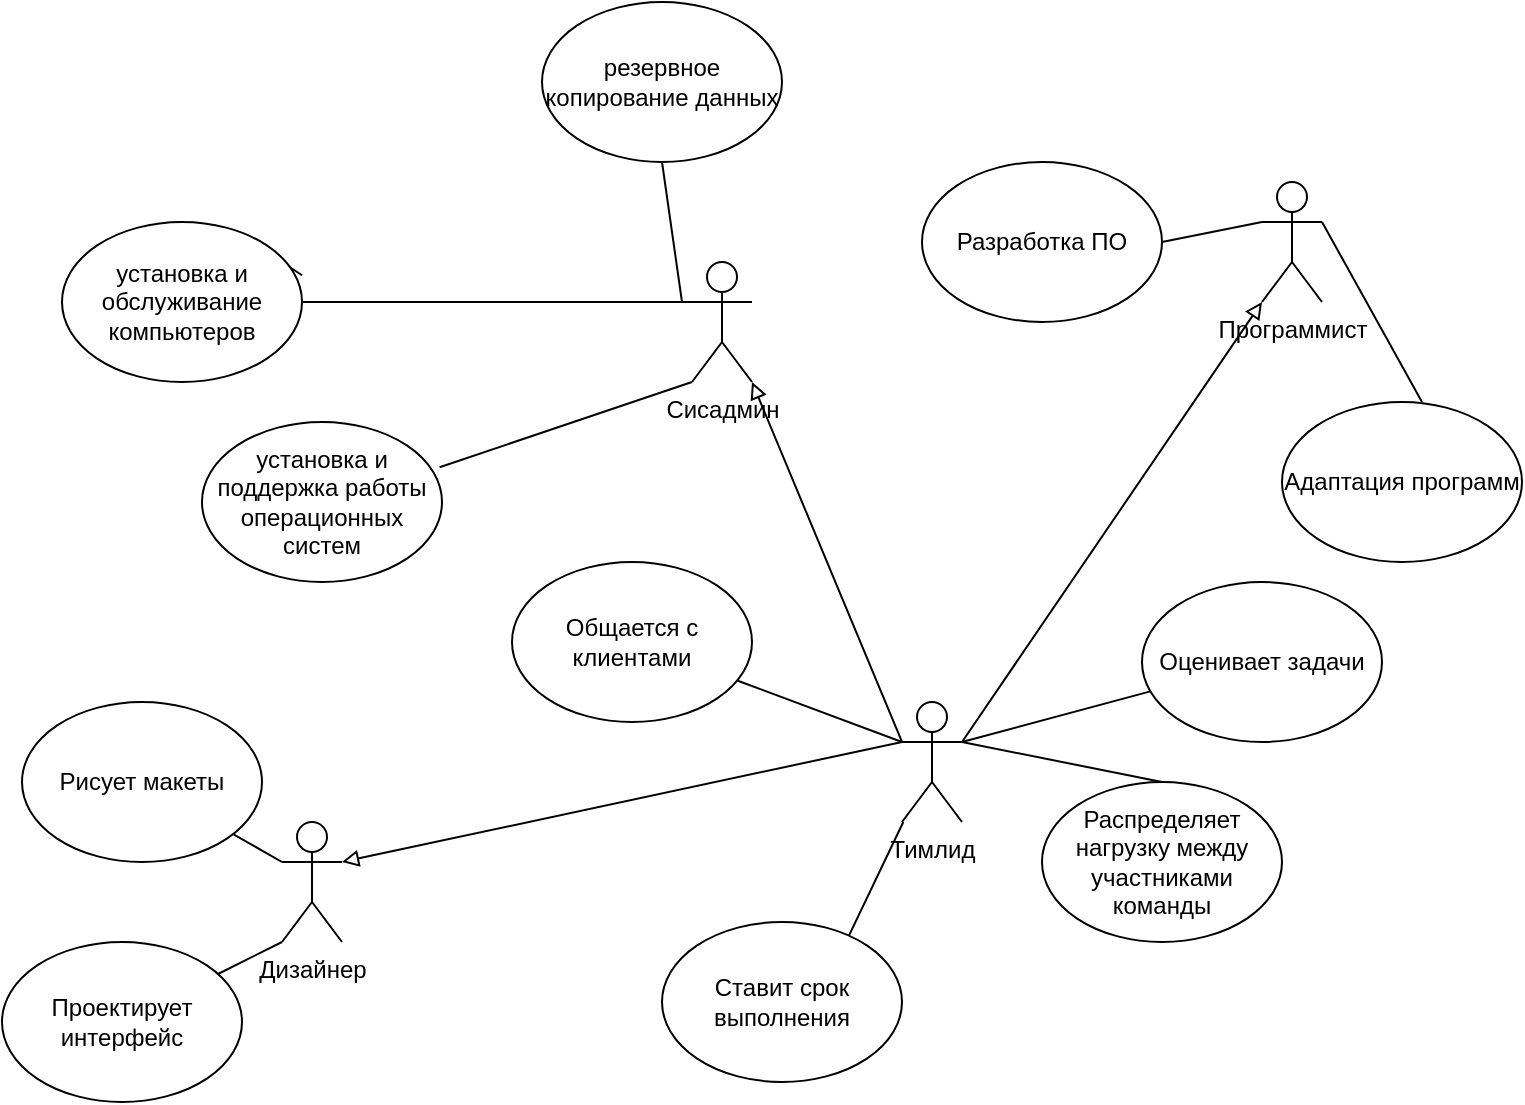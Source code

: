 <mxfile version="20.8.5" type="github">
  <diagram id="k9C00mr_UZcgsTcRLkTQ" name="Страница 1">
    <mxGraphModel dx="1002" dy="545" grid="1" gridSize="10" guides="1" tooltips="1" connect="1" arrows="1" fold="1" page="1" pageScale="1" pageWidth="827" pageHeight="1169" math="0" shadow="0">
      <root>
        <mxCell id="0" />
        <mxCell id="1" parent="0" />
        <mxCell id="s41R-FouC1eHWV2C0yNz-41" value="Сисадмин" style="shape=umlActor;verticalLabelPosition=bottom;verticalAlign=top;html=1;outlineConnect=0;" vertex="1" parent="1">
          <mxGeometry x="715" y="190" width="30" height="60" as="geometry" />
        </mxCell>
        <mxCell id="s41R-FouC1eHWV2C0yNz-42" value="Дизайнер" style="shape=umlActor;verticalLabelPosition=bottom;verticalAlign=top;html=1;outlineConnect=0;" vertex="1" parent="1">
          <mxGeometry x="510" y="470" width="30" height="60" as="geometry" />
        </mxCell>
        <mxCell id="s41R-FouC1eHWV2C0yNz-43" value="Программист" style="shape=umlActor;verticalLabelPosition=bottom;verticalAlign=top;html=1;outlineConnect=0;" vertex="1" parent="1">
          <mxGeometry x="1000" y="150" width="30" height="60" as="geometry" />
        </mxCell>
        <mxCell id="s41R-FouC1eHWV2C0yNz-44" value="Тимлид" style="shape=umlActor;verticalLabelPosition=bottom;verticalAlign=top;html=1;outlineConnect=0;" vertex="1" parent="1">
          <mxGeometry x="820" y="410" width="30" height="60" as="geometry" />
        </mxCell>
        <mxCell id="s41R-FouC1eHWV2C0yNz-45" value="" style="endArrow=none;html=1;rounded=0;exitX=1;exitY=0.333;exitDx=0;exitDy=0;exitPerimeter=0;startArrow=none;" edge="1" parent="1" source="s41R-FouC1eHWV2C0yNz-69">
          <mxGeometry width="50" height="50" relative="1" as="geometry">
            <mxPoint x="460" y="240" as="sourcePoint" />
            <mxPoint x="510" y="190" as="targetPoint" />
          </mxGeometry>
        </mxCell>
        <mxCell id="s41R-FouC1eHWV2C0yNz-46" value="установка и поддержка работы операционных систем" style="ellipse;whiteSpace=wrap;html=1;" vertex="1" parent="1">
          <mxGeometry x="470" y="270" width="120" height="80" as="geometry" />
        </mxCell>
        <mxCell id="s41R-FouC1eHWV2C0yNz-47" value="резервное копирование данных" style="ellipse;whiteSpace=wrap;html=1;" vertex="1" parent="1">
          <mxGeometry x="640" y="60" width="120" height="80" as="geometry" />
        </mxCell>
        <mxCell id="s41R-FouC1eHWV2C0yNz-48" value="" style="endArrow=none;html=1;rounded=0;exitX=0;exitY=1;exitDx=0;exitDy=0;exitPerimeter=0;entryX=0.99;entryY=0.283;entryDx=0;entryDy=0;entryPerimeter=0;" edge="1" parent="1" source="s41R-FouC1eHWV2C0yNz-41" target="s41R-FouC1eHWV2C0yNz-46">
          <mxGeometry width="50" height="50" relative="1" as="geometry">
            <mxPoint x="470" y="310" as="sourcePoint" />
            <mxPoint x="520" y="260" as="targetPoint" />
          </mxGeometry>
        </mxCell>
        <mxCell id="s41R-FouC1eHWV2C0yNz-49" value="" style="endArrow=none;html=1;rounded=0;exitX=0.5;exitY=1;exitDx=0;exitDy=0;" edge="1" parent="1" source="s41R-FouC1eHWV2C0yNz-47">
          <mxGeometry width="50" height="50" relative="1" as="geometry">
            <mxPoint x="690" y="130" as="sourcePoint" />
            <mxPoint x="710" y="210" as="targetPoint" />
          </mxGeometry>
        </mxCell>
        <mxCell id="s41R-FouC1eHWV2C0yNz-50" value="Разработка ПО" style="ellipse;whiteSpace=wrap;html=1;" vertex="1" parent="1">
          <mxGeometry x="830" y="140" width="120" height="80" as="geometry" />
        </mxCell>
        <mxCell id="s41R-FouC1eHWV2C0yNz-51" value="Адаптация программ" style="ellipse;whiteSpace=wrap;html=1;" vertex="1" parent="1">
          <mxGeometry x="1010" y="260" width="120" height="80" as="geometry" />
        </mxCell>
        <mxCell id="s41R-FouC1eHWV2C0yNz-52" value="Рисует макеты" style="ellipse;whiteSpace=wrap;html=1;" vertex="1" parent="1">
          <mxGeometry x="380" y="410" width="120" height="80" as="geometry" />
        </mxCell>
        <mxCell id="s41R-FouC1eHWV2C0yNz-53" value="Проектирует интерфейс" style="ellipse;whiteSpace=wrap;html=1;" vertex="1" parent="1">
          <mxGeometry x="370" y="530" width="120" height="80" as="geometry" />
        </mxCell>
        <mxCell id="s41R-FouC1eHWV2C0yNz-54" value="" style="endArrow=none;html=1;rounded=0;" edge="1" parent="1" target="s41R-FouC1eHWV2C0yNz-52">
          <mxGeometry width="50" height="50" relative="1" as="geometry">
            <mxPoint x="510" y="490" as="sourcePoint" />
            <mxPoint x="500" y="490" as="targetPoint" />
          </mxGeometry>
        </mxCell>
        <mxCell id="s41R-FouC1eHWV2C0yNz-55" value="" style="endArrow=none;html=1;rounded=0;entryX=0;entryY=1;entryDx=0;entryDy=0;entryPerimeter=0;" edge="1" parent="1" source="s41R-FouC1eHWV2C0yNz-53" target="s41R-FouC1eHWV2C0yNz-42">
          <mxGeometry width="50" height="50" relative="1" as="geometry">
            <mxPoint x="460" y="600" as="sourcePoint" />
            <mxPoint x="510" y="550" as="targetPoint" />
          </mxGeometry>
        </mxCell>
        <mxCell id="s41R-FouC1eHWV2C0yNz-56" value="Распределяет нагрузку между участниками команды" style="ellipse;whiteSpace=wrap;html=1;" vertex="1" parent="1">
          <mxGeometry x="890" y="450" width="120" height="80" as="geometry" />
        </mxCell>
        <mxCell id="s41R-FouC1eHWV2C0yNz-57" value="Общается с клиентами" style="ellipse;whiteSpace=wrap;html=1;" vertex="1" parent="1">
          <mxGeometry x="625" y="340" width="120" height="80" as="geometry" />
        </mxCell>
        <mxCell id="s41R-FouC1eHWV2C0yNz-58" value="Ставит срок выполнения" style="ellipse;whiteSpace=wrap;html=1;" vertex="1" parent="1">
          <mxGeometry x="700" y="520" width="120" height="80" as="geometry" />
        </mxCell>
        <mxCell id="s41R-FouC1eHWV2C0yNz-59" value="Оценивает задачи" style="ellipse;whiteSpace=wrap;html=1;" vertex="1" parent="1">
          <mxGeometry x="940" y="350" width="120" height="80" as="geometry" />
        </mxCell>
        <mxCell id="s41R-FouC1eHWV2C0yNz-60" value="" style="endArrow=none;html=1;rounded=0;exitX=1;exitY=0.333;exitDx=0;exitDy=0;exitPerimeter=0;" edge="1" parent="1" source="s41R-FouC1eHWV2C0yNz-44" target="s41R-FouC1eHWV2C0yNz-59">
          <mxGeometry width="50" height="50" relative="1" as="geometry">
            <mxPoint x="1030" y="520" as="sourcePoint" />
            <mxPoint x="1080" y="470" as="targetPoint" />
          </mxGeometry>
        </mxCell>
        <mxCell id="s41R-FouC1eHWV2C0yNz-61" value="" style="endArrow=none;html=1;rounded=0;exitX=0;exitY=0.333;exitDx=0;exitDy=0;exitPerimeter=0;" edge="1" parent="1" source="s41R-FouC1eHWV2C0yNz-44" target="s41R-FouC1eHWV2C0yNz-57">
          <mxGeometry width="50" height="50" relative="1" as="geometry">
            <mxPoint x="910" y="500" as="sourcePoint" />
            <mxPoint x="960" y="450" as="targetPoint" />
          </mxGeometry>
        </mxCell>
        <mxCell id="s41R-FouC1eHWV2C0yNz-62" value="" style="endArrow=none;html=1;rounded=0;exitX=0.78;exitY=0.082;exitDx=0;exitDy=0;exitPerimeter=0;" edge="1" parent="1" source="s41R-FouC1eHWV2C0yNz-58" target="s41R-FouC1eHWV2C0yNz-44">
          <mxGeometry width="50" height="50" relative="1" as="geometry">
            <mxPoint x="940" y="600" as="sourcePoint" />
            <mxPoint x="990" y="550" as="targetPoint" />
          </mxGeometry>
        </mxCell>
        <mxCell id="s41R-FouC1eHWV2C0yNz-63" value="" style="endArrow=none;html=1;rounded=0;entryX=1;entryY=0.333;entryDx=0;entryDy=0;entryPerimeter=0;exitX=0.5;exitY=0;exitDx=0;exitDy=0;" edge="1" parent="1" source="s41R-FouC1eHWV2C0yNz-56" target="s41R-FouC1eHWV2C0yNz-44">
          <mxGeometry width="50" height="50" relative="1" as="geometry">
            <mxPoint x="1040" y="580" as="sourcePoint" />
            <mxPoint x="1070" y="530" as="targetPoint" />
          </mxGeometry>
        </mxCell>
        <mxCell id="s41R-FouC1eHWV2C0yNz-64" value="" style="endArrow=none;html=1;rounded=0;exitX=1;exitY=0.5;exitDx=0;exitDy=0;" edge="1" parent="1" source="s41R-FouC1eHWV2C0yNz-50">
          <mxGeometry width="50" height="50" relative="1" as="geometry">
            <mxPoint x="950" y="220" as="sourcePoint" />
            <mxPoint x="1000" y="170" as="targetPoint" />
          </mxGeometry>
        </mxCell>
        <mxCell id="s41R-FouC1eHWV2C0yNz-65" value="" style="endArrow=none;html=1;rounded=0;entryX=1;entryY=0.333;entryDx=0;entryDy=0;entryPerimeter=0;" edge="1" parent="1" target="s41R-FouC1eHWV2C0yNz-43">
          <mxGeometry width="50" height="50" relative="1" as="geometry">
            <mxPoint x="1080" y="260" as="sourcePoint" />
            <mxPoint x="1130" y="210" as="targetPoint" />
          </mxGeometry>
        </mxCell>
        <mxCell id="s41R-FouC1eHWV2C0yNz-66" value="" style="endArrow=block;html=1;rounded=0;entryX=0;entryY=1;entryDx=0;entryDy=0;entryPerimeter=0;endFill=0;" edge="1" parent="1" target="s41R-FouC1eHWV2C0yNz-43">
          <mxGeometry width="50" height="50" relative="1" as="geometry">
            <mxPoint x="850" y="430" as="sourcePoint" />
            <mxPoint x="730" y="330" as="targetPoint" />
          </mxGeometry>
        </mxCell>
        <mxCell id="s41R-FouC1eHWV2C0yNz-67" value="" style="endArrow=block;html=1;rounded=0;entryX=1;entryY=0.333;entryDx=0;entryDy=0;entryPerimeter=0;endFill=0;" edge="1" parent="1" target="s41R-FouC1eHWV2C0yNz-42">
          <mxGeometry width="50" height="50" relative="1" as="geometry">
            <mxPoint x="820" y="430" as="sourcePoint" />
            <mxPoint x="810" y="440" as="targetPoint" />
          </mxGeometry>
        </mxCell>
        <mxCell id="s41R-FouC1eHWV2C0yNz-68" value="" style="endArrow=none;html=1;rounded=0;exitX=1;exitY=0.333;exitDx=0;exitDy=0;exitPerimeter=0;" edge="1" parent="1" source="s41R-FouC1eHWV2C0yNz-41" target="s41R-FouC1eHWV2C0yNz-69">
          <mxGeometry width="50" height="50" relative="1" as="geometry">
            <mxPoint x="745" y="210" as="sourcePoint" />
            <mxPoint x="510" y="190" as="targetPoint" />
          </mxGeometry>
        </mxCell>
        <mxCell id="s41R-FouC1eHWV2C0yNz-69" value="установка и обслуживание компьютеров" style="ellipse;whiteSpace=wrap;html=1;" vertex="1" parent="1">
          <mxGeometry x="400" y="170" width="120" height="80" as="geometry" />
        </mxCell>
        <mxCell id="s41R-FouC1eHWV2C0yNz-70" value="" style="endArrow=block;html=1;rounded=0;entryX=1;entryY=1;entryDx=0;entryDy=0;entryPerimeter=0;exitX=0;exitY=0.333;exitDx=0;exitDy=0;exitPerimeter=0;endFill=0;" edge="1" parent="1" source="s41R-FouC1eHWV2C0yNz-44" target="s41R-FouC1eHWV2C0yNz-41">
          <mxGeometry width="50" height="50" relative="1" as="geometry">
            <mxPoint x="820" y="340" as="sourcePoint" />
            <mxPoint x="870" y="290" as="targetPoint" />
          </mxGeometry>
        </mxCell>
      </root>
    </mxGraphModel>
  </diagram>
</mxfile>
